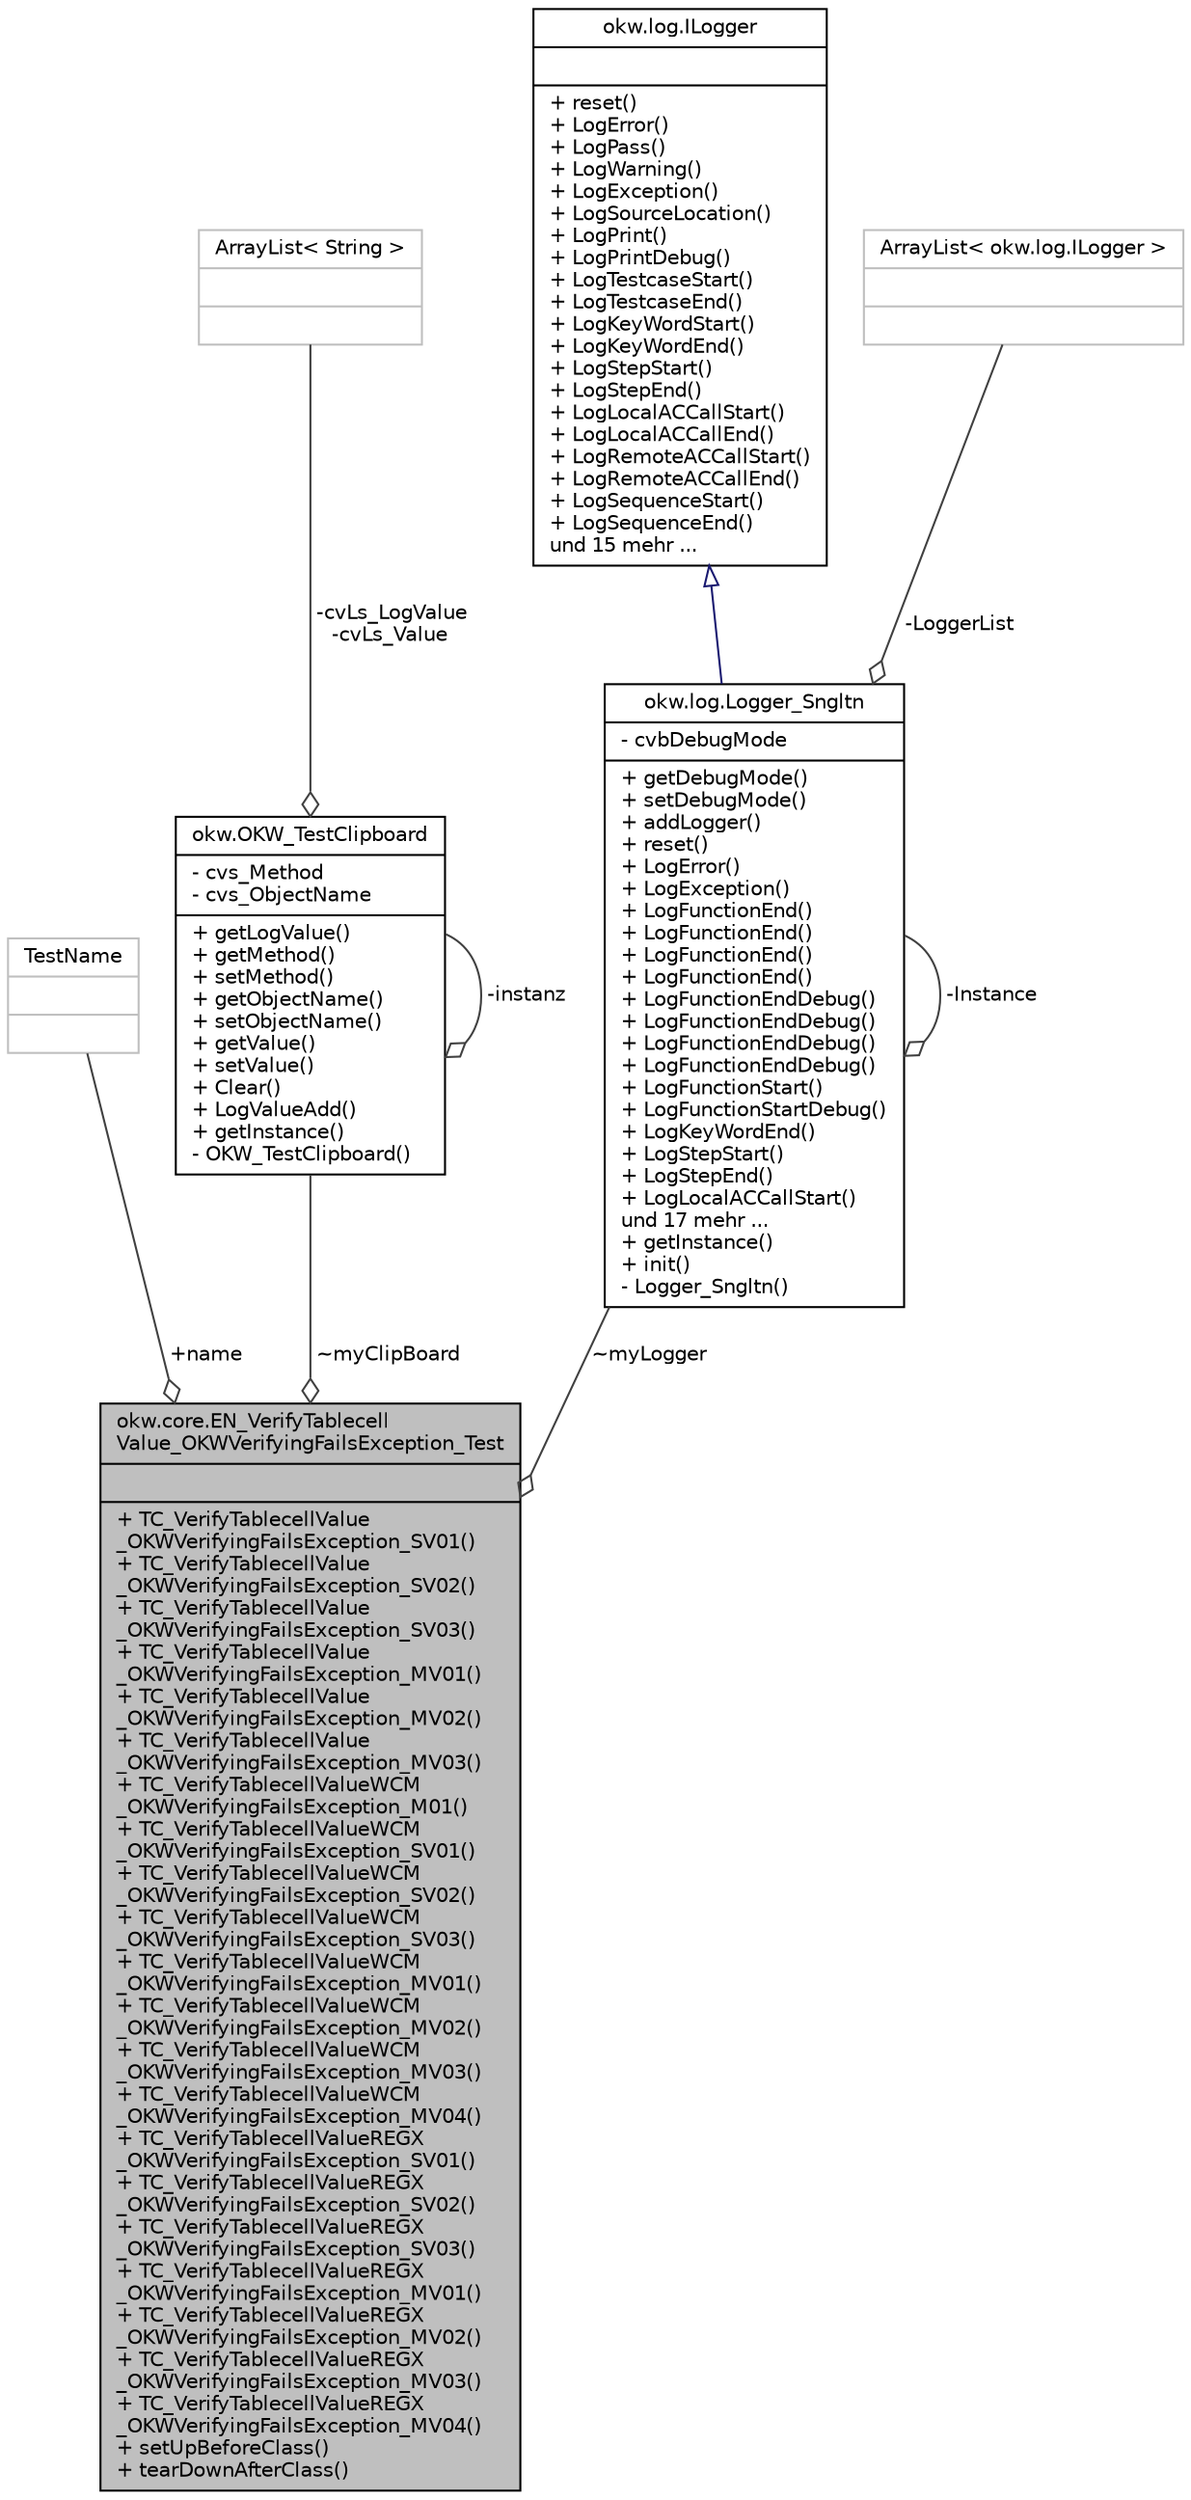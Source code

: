 digraph "okw.core.EN_VerifyTablecellValue_OKWVerifyingFailsException_Test"
{
 // INTERACTIVE_SVG=YES
 // LATEX_PDF_SIZE
  edge [fontname="Helvetica",fontsize="10",labelfontname="Helvetica",labelfontsize="10"];
  node [fontname="Helvetica",fontsize="10",shape=record];
  Node1 [label="{okw.core.EN_VerifyTablecell\lValue_OKWVerifyingFailsException_Test\n||+ TC_VerifyTablecellValue\l_OKWVerifyingFailsException_SV01()\l+ TC_VerifyTablecellValue\l_OKWVerifyingFailsException_SV02()\l+ TC_VerifyTablecellValue\l_OKWVerifyingFailsException_SV03()\l+ TC_VerifyTablecellValue\l_OKWVerifyingFailsException_MV01()\l+ TC_VerifyTablecellValue\l_OKWVerifyingFailsException_MV02()\l+ TC_VerifyTablecellValue\l_OKWVerifyingFailsException_MV03()\l+ TC_VerifyTablecellValueWCM\l_OKWVerifyingFailsException_M01()\l+ TC_VerifyTablecellValueWCM\l_OKWVerifyingFailsException_SV01()\l+ TC_VerifyTablecellValueWCM\l_OKWVerifyingFailsException_SV02()\l+ TC_VerifyTablecellValueWCM\l_OKWVerifyingFailsException_SV03()\l+ TC_VerifyTablecellValueWCM\l_OKWVerifyingFailsException_MV01()\l+ TC_VerifyTablecellValueWCM\l_OKWVerifyingFailsException_MV02()\l+ TC_VerifyTablecellValueWCM\l_OKWVerifyingFailsException_MV03()\l+ TC_VerifyTablecellValueWCM\l_OKWVerifyingFailsException_MV04()\l+ TC_VerifyTablecellValueREGX\l_OKWVerifyingFailsException_SV01()\l+ TC_VerifyTablecellValueREGX\l_OKWVerifyingFailsException_SV02()\l+ TC_VerifyTablecellValueREGX\l_OKWVerifyingFailsException_SV03()\l+ TC_VerifyTablecellValueREGX\l_OKWVerifyingFailsException_MV01()\l+ TC_VerifyTablecellValueREGX\l_OKWVerifyingFailsException_MV02()\l+ TC_VerifyTablecellValueREGX\l_OKWVerifyingFailsException_MV03()\l+ TC_VerifyTablecellValueREGX\l_OKWVerifyingFailsException_MV04()\l+ setUpBeforeClass()\l+ tearDownAfterClass()\l}",height=0.2,width=0.4,color="black", fillcolor="grey75", style="filled", fontcolor="black",tooltip=" "];
  Node2 -> Node1 [color="grey25",fontsize="10",style="solid",label=" +name" ,arrowhead="odiamond",fontname="Helvetica"];
  Node2 [label="{TestName\n||}",height=0.2,width=0.4,color="grey75", fillcolor="white", style="filled",tooltip=" "];
  Node3 -> Node1 [color="grey25",fontsize="10",style="solid",label=" ~myClipBoard" ,arrowhead="odiamond",fontname="Helvetica"];
  Node3 [label="{okw.OKW_TestClipboard\n|- cvs_Method\l- cvs_ObjectName\l|+ getLogValue()\l+ getMethod()\l+ setMethod()\l+ getObjectName()\l+ setObjectName()\l+ getValue()\l+ setValue()\l+ Clear()\l+ LogValueAdd()\l+ getInstance()\l- OKW_TestClipboard()\l}",height=0.2,width=0.4,color="black", fillcolor="white", style="filled",URL="$classokw_1_1_o_k_w___test_clipboard.html",tooltip=" "];
  Node4 -> Node3 [color="grey25",fontsize="10",style="solid",label=" -cvLs_LogValue\n-cvLs_Value" ,arrowhead="odiamond",fontname="Helvetica"];
  Node4 [label="{ArrayList\< String \>\n||}",height=0.2,width=0.4,color="grey75", fillcolor="white", style="filled",tooltip=" "];
  Node3 -> Node3 [color="grey25",fontsize="10",style="solid",label=" -instanz" ,arrowhead="odiamond",fontname="Helvetica"];
  Node5 -> Node1 [color="grey25",fontsize="10",style="solid",label=" ~myLogger" ,arrowhead="odiamond",fontname="Helvetica"];
  Node5 [label="{okw.log.Logger_Sngltn\n|- cvbDebugMode\l|+ getDebugMode()\l+ setDebugMode()\l+ addLogger()\l+ reset()\l+ LogError()\l+ LogException()\l+ LogFunctionEnd()\l+ LogFunctionEnd()\l+ LogFunctionEnd()\l+ LogFunctionEnd()\l+ LogFunctionEndDebug()\l+ LogFunctionEndDebug()\l+ LogFunctionEndDebug()\l+ LogFunctionEndDebug()\l+ LogFunctionStart()\l+ LogFunctionStartDebug()\l+ LogKeyWordEnd()\l+ LogStepStart()\l+ LogStepEnd()\l+ LogLocalACCallStart()\lund 17 mehr ...\l+ getInstance()\l+ init()\l- Logger_Sngltn()\l}",height=0.2,width=0.4,color="black", fillcolor="white", style="filled",URL="$classokw_1_1log_1_1_logger___sngltn.html",tooltip=" "];
  Node6 -> Node5 [dir="back",color="midnightblue",fontsize="10",style="solid",arrowtail="onormal",fontname="Helvetica"];
  Node6 [label="{okw.log.ILogger\n||+ reset()\l+ LogError()\l+ LogPass()\l+ LogWarning()\l+ LogException()\l+ LogSourceLocation()\l+ LogPrint()\l+ LogPrintDebug()\l+ LogTestcaseStart()\l+ LogTestcaseEnd()\l+ LogKeyWordStart()\l+ LogKeyWordEnd()\l+ LogStepStart()\l+ LogStepEnd()\l+ LogLocalACCallStart()\l+ LogLocalACCallEnd()\l+ LogRemoteACCallStart()\l+ LogRemoteACCallEnd()\l+ LogSequenceStart()\l+ LogSequenceEnd()\lund 15 mehr ...\l}",height=0.2,width=0.4,color="black", fillcolor="white", style="filled",URL="$interfaceokw_1_1log_1_1_i_logger.html",tooltip="Debug Logs are not a part of Interface."];
  Node7 -> Node5 [color="grey25",fontsize="10",style="solid",label=" -LoggerList" ,arrowhead="odiamond",fontname="Helvetica"];
  Node7 [label="{ArrayList\< okw.log.ILogger \>\n||}",height=0.2,width=0.4,color="grey75", fillcolor="white", style="filled",tooltip=" "];
  Node5 -> Node5 [color="grey25",fontsize="10",style="solid",label=" -Instance" ,arrowhead="odiamond",fontname="Helvetica"];
}
